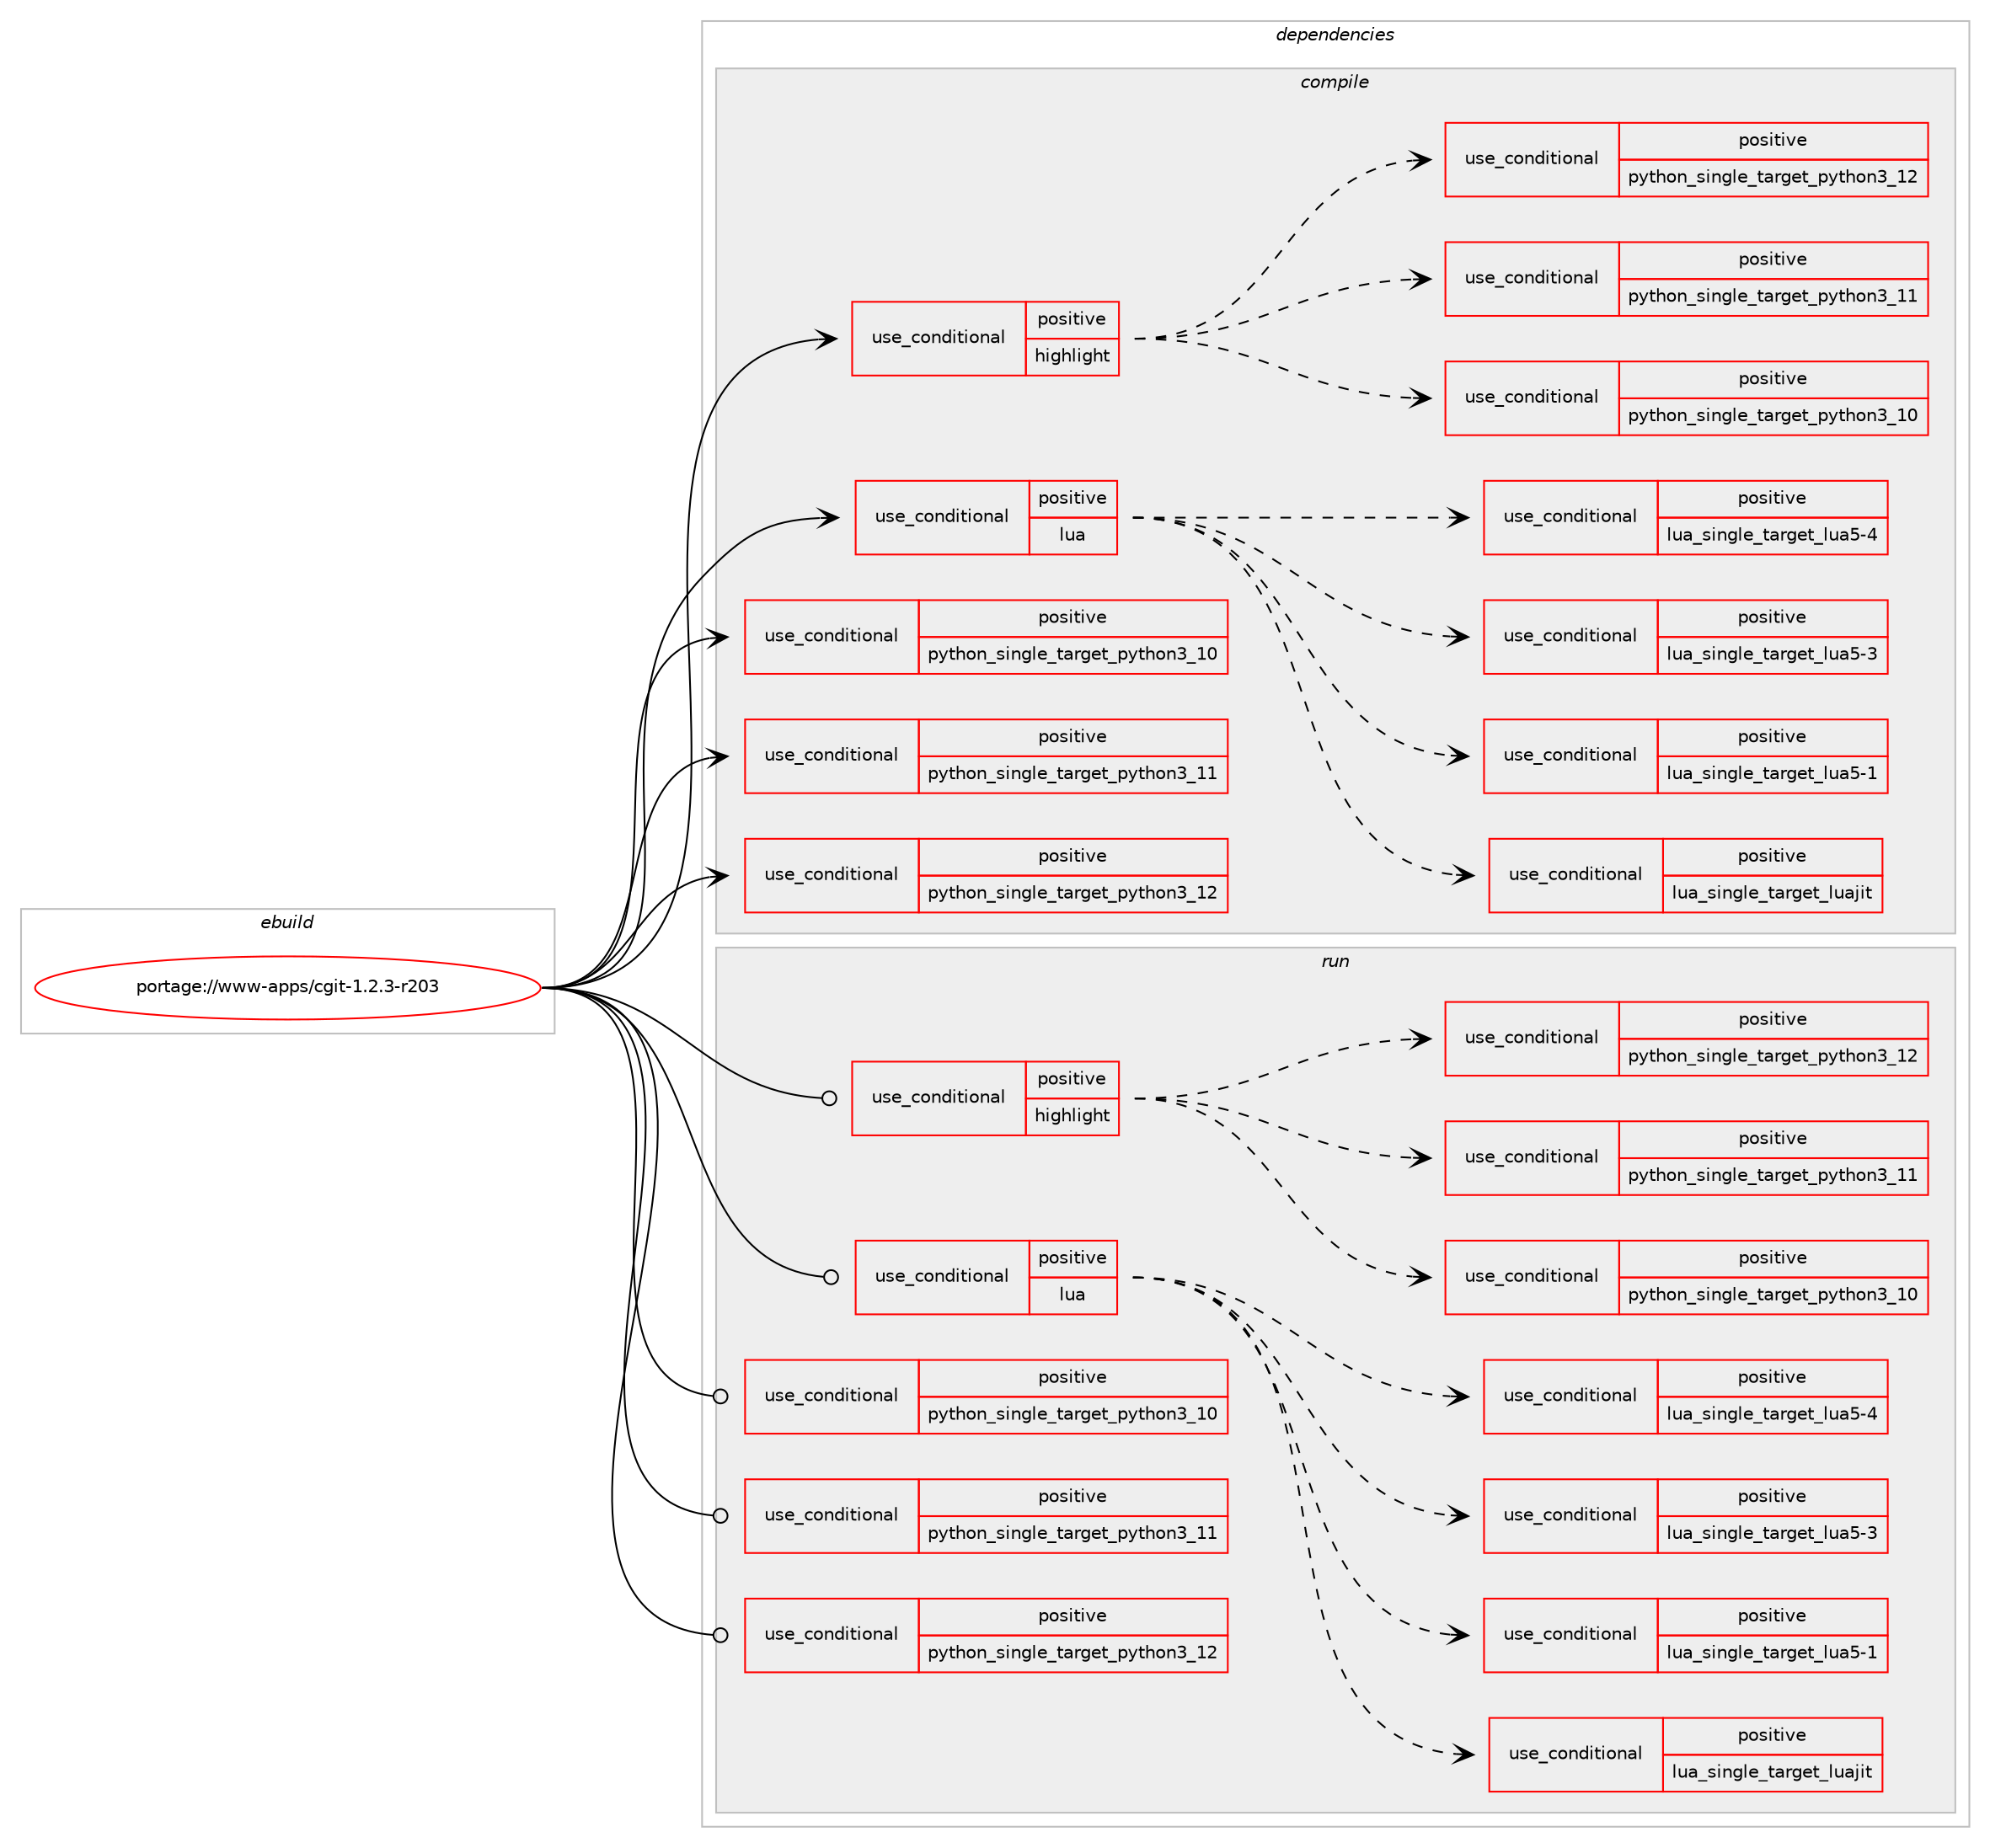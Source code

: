 digraph prolog {

# *************
# Graph options
# *************

newrank=true;
concentrate=true;
compound=true;
graph [rankdir=LR,fontname=Helvetica,fontsize=10,ranksep=1.5];#, ranksep=2.5, nodesep=0.2];
edge  [arrowhead=vee];
node  [fontname=Helvetica,fontsize=10];

# **********
# The ebuild
# **********

subgraph cluster_leftcol {
color=gray;
rank=same;
label=<<i>ebuild</i>>;
id [label="portage://www-apps/cgit-1.2.3-r203", color=red, width=4, href="../www-apps/cgit-1.2.3-r203.svg"];
}

# ****************
# The dependencies
# ****************

subgraph cluster_midcol {
color=gray;
label=<<i>dependencies</i>>;
subgraph cluster_compile {
fillcolor="#eeeeee";
style=filled;
label=<<i>compile</i>>;
subgraph cond116017 {
dependency223658 [label=<<TABLE BORDER="0" CELLBORDER="1" CELLSPACING="0" CELLPADDING="4"><TR><TD ROWSPAN="3" CELLPADDING="10">use_conditional</TD></TR><TR><TD>positive</TD></TR><TR><TD>highlight</TD></TR></TABLE>>, shape=none, color=red];
subgraph cond116018 {
dependency223659 [label=<<TABLE BORDER="0" CELLBORDER="1" CELLSPACING="0" CELLPADDING="4"><TR><TD ROWSPAN="3" CELLPADDING="10">use_conditional</TD></TR><TR><TD>positive</TD></TR><TR><TD>python_single_target_python3_10</TD></TR></TABLE>>, shape=none, color=red];
# *** BEGIN UNKNOWN DEPENDENCY TYPE (TODO) ***
# dependency223659 -> package_dependency(portage://www-apps/cgit-1.2.3-r203,install,no,dev-python,pygments,none,[,,],[],[use(enable(python_targets_python3_10),negative)])
# *** END UNKNOWN DEPENDENCY TYPE (TODO) ***

}
dependency223658:e -> dependency223659:w [weight=20,style="dashed",arrowhead="vee"];
subgraph cond116019 {
dependency223660 [label=<<TABLE BORDER="0" CELLBORDER="1" CELLSPACING="0" CELLPADDING="4"><TR><TD ROWSPAN="3" CELLPADDING="10">use_conditional</TD></TR><TR><TD>positive</TD></TR><TR><TD>python_single_target_python3_11</TD></TR></TABLE>>, shape=none, color=red];
# *** BEGIN UNKNOWN DEPENDENCY TYPE (TODO) ***
# dependency223660 -> package_dependency(portage://www-apps/cgit-1.2.3-r203,install,no,dev-python,pygments,none,[,,],[],[use(enable(python_targets_python3_11),negative)])
# *** END UNKNOWN DEPENDENCY TYPE (TODO) ***

}
dependency223658:e -> dependency223660:w [weight=20,style="dashed",arrowhead="vee"];
subgraph cond116020 {
dependency223661 [label=<<TABLE BORDER="0" CELLBORDER="1" CELLSPACING="0" CELLPADDING="4"><TR><TD ROWSPAN="3" CELLPADDING="10">use_conditional</TD></TR><TR><TD>positive</TD></TR><TR><TD>python_single_target_python3_12</TD></TR></TABLE>>, shape=none, color=red];
# *** BEGIN UNKNOWN DEPENDENCY TYPE (TODO) ***
# dependency223661 -> package_dependency(portage://www-apps/cgit-1.2.3-r203,install,no,dev-python,pygments,none,[,,],[],[use(enable(python_targets_python3_12),negative)])
# *** END UNKNOWN DEPENDENCY TYPE (TODO) ***

}
dependency223658:e -> dependency223661:w [weight=20,style="dashed",arrowhead="vee"];
}
id:e -> dependency223658:w [weight=20,style="solid",arrowhead="vee"];
subgraph cond116021 {
dependency223662 [label=<<TABLE BORDER="0" CELLBORDER="1" CELLSPACING="0" CELLPADDING="4"><TR><TD ROWSPAN="3" CELLPADDING="10">use_conditional</TD></TR><TR><TD>positive</TD></TR><TR><TD>lua</TD></TR></TABLE>>, shape=none, color=red];
subgraph cond116022 {
dependency223663 [label=<<TABLE BORDER="0" CELLBORDER="1" CELLSPACING="0" CELLPADDING="4"><TR><TD ROWSPAN="3" CELLPADDING="10">use_conditional</TD></TR><TR><TD>positive</TD></TR><TR><TD>lua_single_target_luajit</TD></TR></TABLE>>, shape=none, color=red];
# *** BEGIN UNKNOWN DEPENDENCY TYPE (TODO) ***
# dependency223663 -> package_dependency(portage://www-apps/cgit-1.2.3-r203,install,no,dev-lang,luajit,none,[,,],any_same_slot,[])
# *** END UNKNOWN DEPENDENCY TYPE (TODO) ***

}
dependency223662:e -> dependency223663:w [weight=20,style="dashed",arrowhead="vee"];
subgraph cond116023 {
dependency223664 [label=<<TABLE BORDER="0" CELLBORDER="1" CELLSPACING="0" CELLPADDING="4"><TR><TD ROWSPAN="3" CELLPADDING="10">use_conditional</TD></TR><TR><TD>positive</TD></TR><TR><TD>lua_single_target_lua5-1</TD></TR></TABLE>>, shape=none, color=red];
# *** BEGIN UNKNOWN DEPENDENCY TYPE (TODO) ***
# dependency223664 -> package_dependency(portage://www-apps/cgit-1.2.3-r203,install,no,dev-lang,lua,none,[,,],[slot(5.1)],[])
# *** END UNKNOWN DEPENDENCY TYPE (TODO) ***

}
dependency223662:e -> dependency223664:w [weight=20,style="dashed",arrowhead="vee"];
subgraph cond116024 {
dependency223665 [label=<<TABLE BORDER="0" CELLBORDER="1" CELLSPACING="0" CELLPADDING="4"><TR><TD ROWSPAN="3" CELLPADDING="10">use_conditional</TD></TR><TR><TD>positive</TD></TR><TR><TD>lua_single_target_lua5-3</TD></TR></TABLE>>, shape=none, color=red];
# *** BEGIN UNKNOWN DEPENDENCY TYPE (TODO) ***
# dependency223665 -> package_dependency(portage://www-apps/cgit-1.2.3-r203,install,no,dev-lang,lua,none,[,,],[slot(5.3)],[])
# *** END UNKNOWN DEPENDENCY TYPE (TODO) ***

}
dependency223662:e -> dependency223665:w [weight=20,style="dashed",arrowhead="vee"];
subgraph cond116025 {
dependency223666 [label=<<TABLE BORDER="0" CELLBORDER="1" CELLSPACING="0" CELLPADDING="4"><TR><TD ROWSPAN="3" CELLPADDING="10">use_conditional</TD></TR><TR><TD>positive</TD></TR><TR><TD>lua_single_target_lua5-4</TD></TR></TABLE>>, shape=none, color=red];
# *** BEGIN UNKNOWN DEPENDENCY TYPE (TODO) ***
# dependency223666 -> package_dependency(portage://www-apps/cgit-1.2.3-r203,install,no,dev-lang,lua,none,[,,],[slot(5.4)],[])
# *** END UNKNOWN DEPENDENCY TYPE (TODO) ***

}
dependency223662:e -> dependency223666:w [weight=20,style="dashed",arrowhead="vee"];
}
id:e -> dependency223662:w [weight=20,style="solid",arrowhead="vee"];
subgraph cond116026 {
dependency223667 [label=<<TABLE BORDER="0" CELLBORDER="1" CELLSPACING="0" CELLPADDING="4"><TR><TD ROWSPAN="3" CELLPADDING="10">use_conditional</TD></TR><TR><TD>positive</TD></TR><TR><TD>python_single_target_python3_10</TD></TR></TABLE>>, shape=none, color=red];
# *** BEGIN UNKNOWN DEPENDENCY TYPE (TODO) ***
# dependency223667 -> package_dependency(portage://www-apps/cgit-1.2.3-r203,install,no,dev-lang,python,none,[,,],[slot(3.10)],[])
# *** END UNKNOWN DEPENDENCY TYPE (TODO) ***

}
id:e -> dependency223667:w [weight=20,style="solid",arrowhead="vee"];
subgraph cond116027 {
dependency223668 [label=<<TABLE BORDER="0" CELLBORDER="1" CELLSPACING="0" CELLPADDING="4"><TR><TD ROWSPAN="3" CELLPADDING="10">use_conditional</TD></TR><TR><TD>positive</TD></TR><TR><TD>python_single_target_python3_11</TD></TR></TABLE>>, shape=none, color=red];
# *** BEGIN UNKNOWN DEPENDENCY TYPE (TODO) ***
# dependency223668 -> package_dependency(portage://www-apps/cgit-1.2.3-r203,install,no,dev-lang,python,none,[,,],[slot(3.11)],[])
# *** END UNKNOWN DEPENDENCY TYPE (TODO) ***

}
id:e -> dependency223668:w [weight=20,style="solid",arrowhead="vee"];
subgraph cond116028 {
dependency223669 [label=<<TABLE BORDER="0" CELLBORDER="1" CELLSPACING="0" CELLPADDING="4"><TR><TD ROWSPAN="3" CELLPADDING="10">use_conditional</TD></TR><TR><TD>positive</TD></TR><TR><TD>python_single_target_python3_12</TD></TR></TABLE>>, shape=none, color=red];
# *** BEGIN UNKNOWN DEPENDENCY TYPE (TODO) ***
# dependency223669 -> package_dependency(portage://www-apps/cgit-1.2.3-r203,install,no,dev-lang,python,none,[,,],[slot(3.12)],[])
# *** END UNKNOWN DEPENDENCY TYPE (TODO) ***

}
id:e -> dependency223669:w [weight=20,style="solid",arrowhead="vee"];
# *** BEGIN UNKNOWN DEPENDENCY TYPE (TODO) ***
# id -> package_dependency(portage://www-apps/cgit-1.2.3-r203,install,no,acct-group,cgit,none,[,,],[],[])
# *** END UNKNOWN DEPENDENCY TYPE (TODO) ***

# *** BEGIN UNKNOWN DEPENDENCY TYPE (TODO) ***
# id -> package_dependency(portage://www-apps/cgit-1.2.3-r203,install,no,acct-user,cgit,none,[,,],[],[])
# *** END UNKNOWN DEPENDENCY TYPE (TODO) ***

# *** BEGIN UNKNOWN DEPENDENCY TYPE (TODO) ***
# id -> package_dependency(portage://www-apps/cgit-1.2.3-r203,install,no,app-admin,webapp-config,none,[,,],[],[])
# *** END UNKNOWN DEPENDENCY TYPE (TODO) ***

# *** BEGIN UNKNOWN DEPENDENCY TYPE (TODO) ***
# id -> package_dependency(portage://www-apps/cgit-1.2.3-r203,install,no,dev-libs,openssl,none,[,,],[slot(0),equal],[])
# *** END UNKNOWN DEPENDENCY TYPE (TODO) ***

# *** BEGIN UNKNOWN DEPENDENCY TYPE (TODO) ***
# id -> package_dependency(portage://www-apps/cgit-1.2.3-r203,install,no,dev-vcs,git,none,[,,],[],[])
# *** END UNKNOWN DEPENDENCY TYPE (TODO) ***

# *** BEGIN UNKNOWN DEPENDENCY TYPE (TODO) ***
# id -> package_dependency(portage://www-apps/cgit-1.2.3-r203,install,no,sys-libs,zlib,none,[,,],[],[])
# *** END UNKNOWN DEPENDENCY TYPE (TODO) ***

# *** BEGIN UNKNOWN DEPENDENCY TYPE (TODO) ***
# id -> package_dependency(portage://www-apps/cgit-1.2.3-r203,install,no,virtual,httpd-cgi,none,[,,],[],[])
# *** END UNKNOWN DEPENDENCY TYPE (TODO) ***

}
subgraph cluster_compileandrun {
fillcolor="#eeeeee";
style=filled;
label=<<i>compile and run</i>>;
}
subgraph cluster_run {
fillcolor="#eeeeee";
style=filled;
label=<<i>run</i>>;
subgraph cond116029 {
dependency223670 [label=<<TABLE BORDER="0" CELLBORDER="1" CELLSPACING="0" CELLPADDING="4"><TR><TD ROWSPAN="3" CELLPADDING="10">use_conditional</TD></TR><TR><TD>positive</TD></TR><TR><TD>highlight</TD></TR></TABLE>>, shape=none, color=red];
subgraph cond116030 {
dependency223671 [label=<<TABLE BORDER="0" CELLBORDER="1" CELLSPACING="0" CELLPADDING="4"><TR><TD ROWSPAN="3" CELLPADDING="10">use_conditional</TD></TR><TR><TD>positive</TD></TR><TR><TD>python_single_target_python3_10</TD></TR></TABLE>>, shape=none, color=red];
# *** BEGIN UNKNOWN DEPENDENCY TYPE (TODO) ***
# dependency223671 -> package_dependency(portage://www-apps/cgit-1.2.3-r203,run,no,dev-python,pygments,none,[,,],[],[use(enable(python_targets_python3_10),negative)])
# *** END UNKNOWN DEPENDENCY TYPE (TODO) ***

}
dependency223670:e -> dependency223671:w [weight=20,style="dashed",arrowhead="vee"];
subgraph cond116031 {
dependency223672 [label=<<TABLE BORDER="0" CELLBORDER="1" CELLSPACING="0" CELLPADDING="4"><TR><TD ROWSPAN="3" CELLPADDING="10">use_conditional</TD></TR><TR><TD>positive</TD></TR><TR><TD>python_single_target_python3_11</TD></TR></TABLE>>, shape=none, color=red];
# *** BEGIN UNKNOWN DEPENDENCY TYPE (TODO) ***
# dependency223672 -> package_dependency(portage://www-apps/cgit-1.2.3-r203,run,no,dev-python,pygments,none,[,,],[],[use(enable(python_targets_python3_11),negative)])
# *** END UNKNOWN DEPENDENCY TYPE (TODO) ***

}
dependency223670:e -> dependency223672:w [weight=20,style="dashed",arrowhead="vee"];
subgraph cond116032 {
dependency223673 [label=<<TABLE BORDER="0" CELLBORDER="1" CELLSPACING="0" CELLPADDING="4"><TR><TD ROWSPAN="3" CELLPADDING="10">use_conditional</TD></TR><TR><TD>positive</TD></TR><TR><TD>python_single_target_python3_12</TD></TR></TABLE>>, shape=none, color=red];
# *** BEGIN UNKNOWN DEPENDENCY TYPE (TODO) ***
# dependency223673 -> package_dependency(portage://www-apps/cgit-1.2.3-r203,run,no,dev-python,pygments,none,[,,],[],[use(enable(python_targets_python3_12),negative)])
# *** END UNKNOWN DEPENDENCY TYPE (TODO) ***

}
dependency223670:e -> dependency223673:w [weight=20,style="dashed",arrowhead="vee"];
}
id:e -> dependency223670:w [weight=20,style="solid",arrowhead="odot"];
subgraph cond116033 {
dependency223674 [label=<<TABLE BORDER="0" CELLBORDER="1" CELLSPACING="0" CELLPADDING="4"><TR><TD ROWSPAN="3" CELLPADDING="10">use_conditional</TD></TR><TR><TD>positive</TD></TR><TR><TD>lua</TD></TR></TABLE>>, shape=none, color=red];
subgraph cond116034 {
dependency223675 [label=<<TABLE BORDER="0" CELLBORDER="1" CELLSPACING="0" CELLPADDING="4"><TR><TD ROWSPAN="3" CELLPADDING="10">use_conditional</TD></TR><TR><TD>positive</TD></TR><TR><TD>lua_single_target_luajit</TD></TR></TABLE>>, shape=none, color=red];
# *** BEGIN UNKNOWN DEPENDENCY TYPE (TODO) ***
# dependency223675 -> package_dependency(portage://www-apps/cgit-1.2.3-r203,run,no,dev-lang,luajit,none,[,,],any_same_slot,[])
# *** END UNKNOWN DEPENDENCY TYPE (TODO) ***

}
dependency223674:e -> dependency223675:w [weight=20,style="dashed",arrowhead="vee"];
subgraph cond116035 {
dependency223676 [label=<<TABLE BORDER="0" CELLBORDER="1" CELLSPACING="0" CELLPADDING="4"><TR><TD ROWSPAN="3" CELLPADDING="10">use_conditional</TD></TR><TR><TD>positive</TD></TR><TR><TD>lua_single_target_lua5-1</TD></TR></TABLE>>, shape=none, color=red];
# *** BEGIN UNKNOWN DEPENDENCY TYPE (TODO) ***
# dependency223676 -> package_dependency(portage://www-apps/cgit-1.2.3-r203,run,no,dev-lang,lua,none,[,,],[slot(5.1)],[])
# *** END UNKNOWN DEPENDENCY TYPE (TODO) ***

}
dependency223674:e -> dependency223676:w [weight=20,style="dashed",arrowhead="vee"];
subgraph cond116036 {
dependency223677 [label=<<TABLE BORDER="0" CELLBORDER="1" CELLSPACING="0" CELLPADDING="4"><TR><TD ROWSPAN="3" CELLPADDING="10">use_conditional</TD></TR><TR><TD>positive</TD></TR><TR><TD>lua_single_target_lua5-3</TD></TR></TABLE>>, shape=none, color=red];
# *** BEGIN UNKNOWN DEPENDENCY TYPE (TODO) ***
# dependency223677 -> package_dependency(portage://www-apps/cgit-1.2.3-r203,run,no,dev-lang,lua,none,[,,],[slot(5.3)],[])
# *** END UNKNOWN DEPENDENCY TYPE (TODO) ***

}
dependency223674:e -> dependency223677:w [weight=20,style="dashed",arrowhead="vee"];
subgraph cond116037 {
dependency223678 [label=<<TABLE BORDER="0" CELLBORDER="1" CELLSPACING="0" CELLPADDING="4"><TR><TD ROWSPAN="3" CELLPADDING="10">use_conditional</TD></TR><TR><TD>positive</TD></TR><TR><TD>lua_single_target_lua5-4</TD></TR></TABLE>>, shape=none, color=red];
# *** BEGIN UNKNOWN DEPENDENCY TYPE (TODO) ***
# dependency223678 -> package_dependency(portage://www-apps/cgit-1.2.3-r203,run,no,dev-lang,lua,none,[,,],[slot(5.4)],[])
# *** END UNKNOWN DEPENDENCY TYPE (TODO) ***

}
dependency223674:e -> dependency223678:w [weight=20,style="dashed",arrowhead="vee"];
}
id:e -> dependency223674:w [weight=20,style="solid",arrowhead="odot"];
subgraph cond116038 {
dependency223679 [label=<<TABLE BORDER="0" CELLBORDER="1" CELLSPACING="0" CELLPADDING="4"><TR><TD ROWSPAN="3" CELLPADDING="10">use_conditional</TD></TR><TR><TD>positive</TD></TR><TR><TD>python_single_target_python3_10</TD></TR></TABLE>>, shape=none, color=red];
# *** BEGIN UNKNOWN DEPENDENCY TYPE (TODO) ***
# dependency223679 -> package_dependency(portage://www-apps/cgit-1.2.3-r203,run,no,dev-lang,python,none,[,,],[slot(3.10)],[])
# *** END UNKNOWN DEPENDENCY TYPE (TODO) ***

}
id:e -> dependency223679:w [weight=20,style="solid",arrowhead="odot"];
subgraph cond116039 {
dependency223680 [label=<<TABLE BORDER="0" CELLBORDER="1" CELLSPACING="0" CELLPADDING="4"><TR><TD ROWSPAN="3" CELLPADDING="10">use_conditional</TD></TR><TR><TD>positive</TD></TR><TR><TD>python_single_target_python3_11</TD></TR></TABLE>>, shape=none, color=red];
# *** BEGIN UNKNOWN DEPENDENCY TYPE (TODO) ***
# dependency223680 -> package_dependency(portage://www-apps/cgit-1.2.3-r203,run,no,dev-lang,python,none,[,,],[slot(3.11)],[])
# *** END UNKNOWN DEPENDENCY TYPE (TODO) ***

}
id:e -> dependency223680:w [weight=20,style="solid",arrowhead="odot"];
subgraph cond116040 {
dependency223681 [label=<<TABLE BORDER="0" CELLBORDER="1" CELLSPACING="0" CELLPADDING="4"><TR><TD ROWSPAN="3" CELLPADDING="10">use_conditional</TD></TR><TR><TD>positive</TD></TR><TR><TD>python_single_target_python3_12</TD></TR></TABLE>>, shape=none, color=red];
# *** BEGIN UNKNOWN DEPENDENCY TYPE (TODO) ***
# dependency223681 -> package_dependency(portage://www-apps/cgit-1.2.3-r203,run,no,dev-lang,python,none,[,,],[slot(3.12)],[])
# *** END UNKNOWN DEPENDENCY TYPE (TODO) ***

}
id:e -> dependency223681:w [weight=20,style="solid",arrowhead="odot"];
# *** BEGIN UNKNOWN DEPENDENCY TYPE (TODO) ***
# id -> package_dependency(portage://www-apps/cgit-1.2.3-r203,run,no,acct-group,cgit,none,[,,],[],[])
# *** END UNKNOWN DEPENDENCY TYPE (TODO) ***

# *** BEGIN UNKNOWN DEPENDENCY TYPE (TODO) ***
# id -> package_dependency(portage://www-apps/cgit-1.2.3-r203,run,no,acct-user,cgit,none,[,,],[],[])
# *** END UNKNOWN DEPENDENCY TYPE (TODO) ***

# *** BEGIN UNKNOWN DEPENDENCY TYPE (TODO) ***
# id -> package_dependency(portage://www-apps/cgit-1.2.3-r203,run,no,app-admin,webapp-config,none,[,,],[],[])
# *** END UNKNOWN DEPENDENCY TYPE (TODO) ***

# *** BEGIN UNKNOWN DEPENDENCY TYPE (TODO) ***
# id -> package_dependency(portage://www-apps/cgit-1.2.3-r203,run,no,dev-libs,openssl,none,[,,],[slot(0),equal],[])
# *** END UNKNOWN DEPENDENCY TYPE (TODO) ***

# *** BEGIN UNKNOWN DEPENDENCY TYPE (TODO) ***
# id -> package_dependency(portage://www-apps/cgit-1.2.3-r203,run,no,dev-vcs,git,none,[,,],[],[])
# *** END UNKNOWN DEPENDENCY TYPE (TODO) ***

# *** BEGIN UNKNOWN DEPENDENCY TYPE (TODO) ***
# id -> package_dependency(portage://www-apps/cgit-1.2.3-r203,run,no,sys-libs,zlib,none,[,,],[],[])
# *** END UNKNOWN DEPENDENCY TYPE (TODO) ***

# *** BEGIN UNKNOWN DEPENDENCY TYPE (TODO) ***
# id -> package_dependency(portage://www-apps/cgit-1.2.3-r203,run,no,virtual,httpd-cgi,none,[,,],[],[])
# *** END UNKNOWN DEPENDENCY TYPE (TODO) ***

# *** BEGIN UNKNOWN DEPENDENCY TYPE (TODO) ***
# id -> package_dependency(portage://www-apps/cgit-1.2.3-r203,run,no,virtual,tmpfiles,none,[,,],[],[])
# *** END UNKNOWN DEPENDENCY TYPE (TODO) ***

}
}

# **************
# The candidates
# **************

subgraph cluster_choices {
rank=same;
color=gray;
label=<<i>candidates</i>>;

}

}
